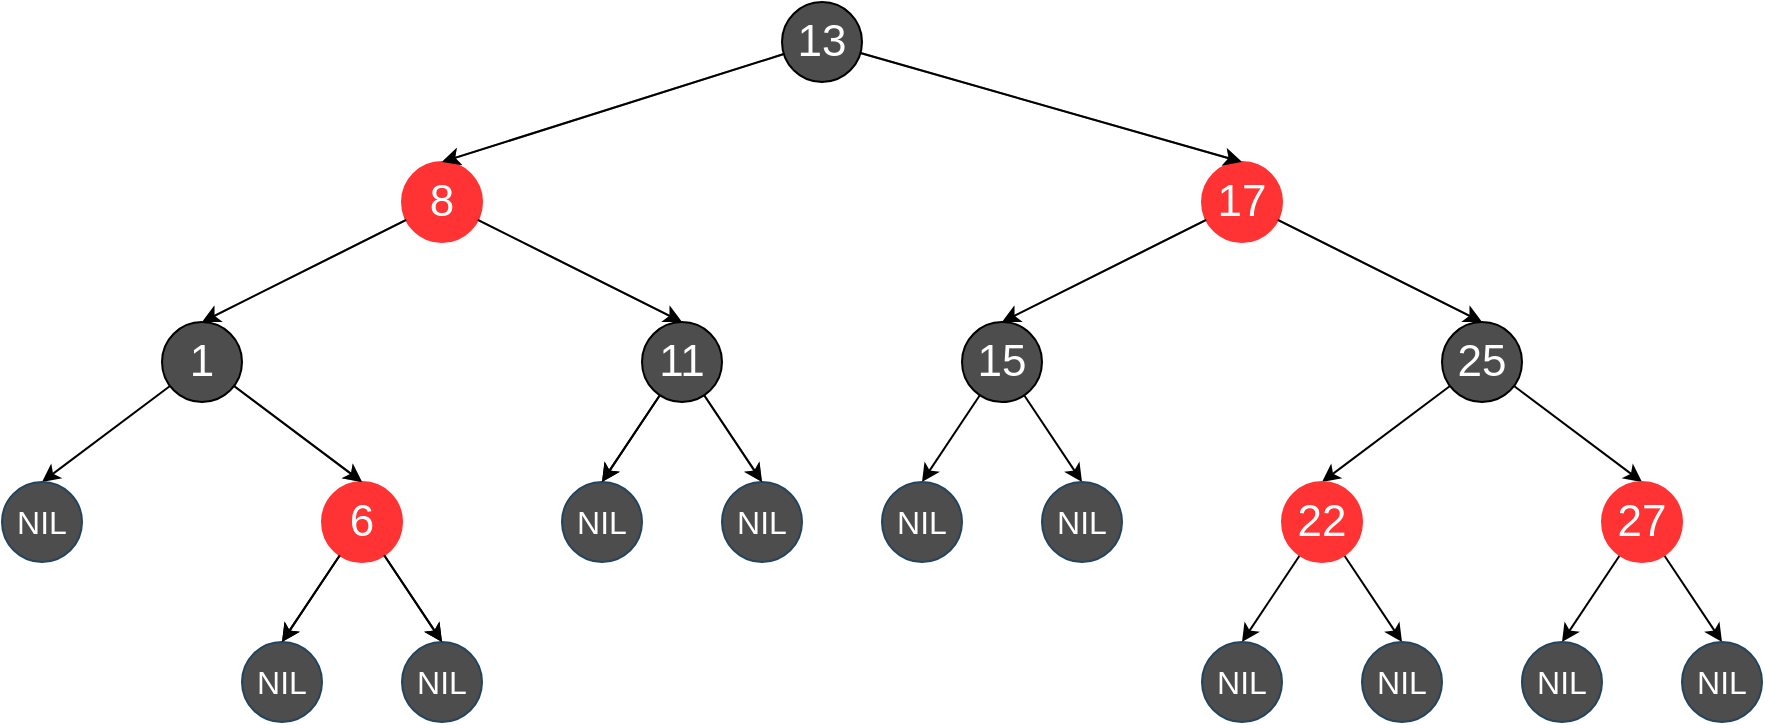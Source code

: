 <mxfile>
    <diagram id="Mq5Ix5mnKa74rC8BwifD" name="第 1 页">
        <mxGraphModel dx="1655" dy="518" grid="1" gridSize="10" guides="1" tooltips="1" connect="1" arrows="1" fold="1" page="1" pageScale="1" pageWidth="827" pageHeight="1169" math="0" shadow="0">
            <root>
                <mxCell id="0"/>
                <mxCell id="1" parent="0"/>
                <mxCell id="2" style="edgeStyle=none;html=1;entryX=0.5;entryY=0;entryDx=0;entryDy=0;fontSize=22;fillColor=#f5f5f5;strokeColor=#666666;" parent="1" source="4" target="9" edge="1">
                    <mxGeometry relative="1" as="geometry"/>
                </mxCell>
                <mxCell id="3" style="edgeStyle=none;html=1;fontSize=22;fillColor=#f5f5f5;strokeColor=#666666;entryX=0.5;entryY=0;entryDx=0;entryDy=0;" parent="1" source="4" target="12" edge="1">
                    <mxGeometry relative="1" as="geometry">
                        <mxPoint x="450" y="200" as="targetPoint"/>
                    </mxGeometry>
                </mxCell>
                <mxCell id="4" value="13" style="ellipse;whiteSpace=wrap;html=1;aspect=fixed;fontSize=22;fillColor=#4D4D4D;fontColor=#FFFFFF;" parent="1" vertex="1">
                    <mxGeometry x="350" y="120" width="40" height="40" as="geometry"/>
                </mxCell>
                <mxCell id="5" style="edgeStyle=none;html=1;entryX=0.5;entryY=0;entryDx=0;entryDy=0;fillColor=#f5f5f5;strokeColor=#666666;" parent="1" source="6" target="16" edge="1">
                    <mxGeometry relative="1" as="geometry"/>
                </mxCell>
                <mxCell id="35" style="edgeStyle=none;html=1;entryX=0.5;entryY=0;entryDx=0;entryDy=0;fontSize=16;fontColor=#000000;strokeColor=#000000;" parent="1" source="6" target="27" edge="1">
                    <mxGeometry relative="1" as="geometry"/>
                </mxCell>
                <mxCell id="6" value="1" style="ellipse;whiteSpace=wrap;html=1;aspect=fixed;fontSize=22;fillColor=#4D4D4D;fontColor=#FFFFFF;" parent="1" vertex="1">
                    <mxGeometry x="40" y="280" width="40" height="40" as="geometry"/>
                </mxCell>
                <mxCell id="7" style="edgeStyle=none;html=1;entryX=0.5;entryY=0;entryDx=0;entryDy=0;fontSize=22;fillColor=#f5f5f5;strokeColor=#666666;" parent="1" source="9" target="6" edge="1">
                    <mxGeometry relative="1" as="geometry"/>
                </mxCell>
                <mxCell id="8" style="edgeStyle=none;html=1;entryX=0.5;entryY=0;entryDx=0;entryDy=0;fillColor=#f5f5f5;strokeColor=#666666;" parent="1" source="9" target="18" edge="1">
                    <mxGeometry relative="1" as="geometry"/>
                </mxCell>
                <mxCell id="9" value="8" style="ellipse;whiteSpace=wrap;html=1;aspect=fixed;fontSize=22;fillColor=#FF3333;strokeColor=#FF3333;fontColor=#FFFFFF;" parent="1" vertex="1">
                    <mxGeometry x="160" y="200" width="40" height="40" as="geometry"/>
                </mxCell>
                <mxCell id="10" style="edgeStyle=none;html=1;entryX=0.5;entryY=0;entryDx=0;entryDy=0;fontSize=22;fillColor=#f5f5f5;strokeColor=#666666;" parent="1" source="12" target="14" edge="1">
                    <mxGeometry relative="1" as="geometry"/>
                </mxCell>
                <mxCell id="11" style="edgeStyle=none;html=1;entryX=0.5;entryY=0;entryDx=0;entryDy=0;fillColor=#f5f5f5;strokeColor=#666666;" parent="1" source="12" target="15" edge="1">
                    <mxGeometry relative="1" as="geometry"/>
                </mxCell>
                <mxCell id="12" value="17" style="ellipse;whiteSpace=wrap;html=1;aspect=fixed;fontSize=22;fillColor=#FF3333;strokeColor=#FF3333;fontColor=#FFFFFF;" parent="1" vertex="1">
                    <mxGeometry x="560" y="200" width="40" height="40" as="geometry"/>
                </mxCell>
                <mxCell id="13" style="edgeStyle=none;html=1;entryX=0.5;entryY=0;entryDx=0;entryDy=0;fillColor=#f5f5f5;strokeColor=#000000;fontColor=#000000;" parent="1" source="14" target="20" edge="1">
                    <mxGeometry relative="1" as="geometry"/>
                </mxCell>
                <mxCell id="22" style="edgeStyle=none;html=1;entryX=0.5;entryY=0;entryDx=0;entryDy=0;fillColor=#f5f5f5;strokeColor=#000000;fontColor=#000000;" parent="1" source="14" target="21" edge="1">
                    <mxGeometry relative="1" as="geometry"/>
                </mxCell>
                <mxCell id="14" value="25" style="ellipse;whiteSpace=wrap;html=1;aspect=fixed;fontSize=22;fillColor=#4D4D4D;fontColor=#FFFFFF;" parent="1" vertex="1">
                    <mxGeometry x="680" y="280" width="40" height="40" as="geometry"/>
                </mxCell>
                <mxCell id="39" style="edgeStyle=none;html=1;entryX=0.5;entryY=0;entryDx=0;entryDy=0;fontSize=16;fontColor=#FFFFFF;" parent="1" source="15" target="29" edge="1">
                    <mxGeometry relative="1" as="geometry"/>
                </mxCell>
                <mxCell id="40" style="edgeStyle=none;html=1;entryX=0.5;entryY=0;entryDx=0;entryDy=0;fontSize=16;fontColor=#FFFFFF;" parent="1" source="15" target="30" edge="1">
                    <mxGeometry relative="1" as="geometry"/>
                </mxCell>
                <mxCell id="15" value="15" style="ellipse;whiteSpace=wrap;html=1;aspect=fixed;fontSize=22;fillColor=#4D4D4D;fontColor=#FFFFFF;" parent="1" vertex="1">
                    <mxGeometry x="440" y="280" width="40" height="40" as="geometry"/>
                </mxCell>
                <mxCell id="36" style="edgeStyle=none;html=1;entryX=0.5;entryY=0;entryDx=0;entryDy=0;fontSize=16;fontColor=#FFFFFF;" parent="1" source="16" target="28" edge="1">
                    <mxGeometry relative="1" as="geometry"/>
                </mxCell>
                <mxCell id="37" style="edgeStyle=none;html=1;entryX=0.5;entryY=0;entryDx=0;entryDy=0;fontSize=16;fontColor=#FFFFFF;" parent="1" source="16" target="26" edge="1">
                    <mxGeometry relative="1" as="geometry"/>
                </mxCell>
                <mxCell id="16" value="6" style="ellipse;whiteSpace=wrap;html=1;aspect=fixed;fontSize=22;fillColor=#FF3333;strokeColor=#FF3333;fontColor=#FFFFFF;" parent="1" vertex="1">
                    <mxGeometry x="120" y="360" width="40" height="40" as="geometry"/>
                </mxCell>
                <mxCell id="17" style="edgeStyle=none;html=1;entryX=0.5;entryY=0;entryDx=0;entryDy=0;fillColor=#f5f5f5;strokeColor=#666666;" parent="1" source="18" target="19" edge="1">
                    <mxGeometry relative="1" as="geometry"/>
                </mxCell>
                <mxCell id="38" style="edgeStyle=none;html=1;entryX=0.5;entryY=0;entryDx=0;entryDy=0;fontSize=16;fontColor=#FFFFFF;" parent="1" source="18" target="25" edge="1">
                    <mxGeometry relative="1" as="geometry"/>
                </mxCell>
                <mxCell id="18" value="11" style="ellipse;whiteSpace=wrap;html=1;aspect=fixed;fontSize=22;fillColor=#4D4D4D;fontColor=#FFFFFF;" parent="1" vertex="1">
                    <mxGeometry x="280" y="280" width="40" height="40" as="geometry"/>
                </mxCell>
                <mxCell id="19" value="NIL" style="ellipse;whiteSpace=wrap;html=1;aspect=fixed;fontSize=16;fillColor=#4D4D4D;strokeColor=#23445d;fontColor=#FFFFFF;" parent="1" vertex="1">
                    <mxGeometry x="320" y="360" width="40" height="40" as="geometry"/>
                </mxCell>
                <mxCell id="41" style="edgeStyle=none;html=1;entryX=0.5;entryY=0;entryDx=0;entryDy=0;fontSize=16;fontColor=#FFFFFF;" parent="1" source="20" target="33" edge="1">
                    <mxGeometry relative="1" as="geometry"/>
                </mxCell>
                <mxCell id="42" style="edgeStyle=none;html=1;entryX=0.5;entryY=0;entryDx=0;entryDy=0;fontSize=16;fontColor=#FFFFFF;" parent="1" source="20" target="34" edge="1">
                    <mxGeometry relative="1" as="geometry"/>
                </mxCell>
                <mxCell id="20" value="22" style="ellipse;whiteSpace=wrap;html=1;aspect=fixed;fontSize=22;fillColor=#FF3333;strokeColor=#FF3333;fontColor=#FFFFFF;" parent="1" vertex="1">
                    <mxGeometry x="600" y="360" width="40" height="40" as="geometry"/>
                </mxCell>
                <mxCell id="43" style="edgeStyle=none;html=1;entryX=0.5;entryY=0;entryDx=0;entryDy=0;fontSize=16;fontColor=#FFFFFF;" parent="1" source="21" target="31" edge="1">
                    <mxGeometry relative="1" as="geometry"/>
                </mxCell>
                <mxCell id="44" style="edgeStyle=none;html=1;entryX=0.5;entryY=0;entryDx=0;entryDy=0;fontSize=16;fontColor=#FFFFFF;" parent="1" source="21" target="32" edge="1">
                    <mxGeometry relative="1" as="geometry"/>
                </mxCell>
                <mxCell id="21" value="27" style="ellipse;whiteSpace=wrap;html=1;aspect=fixed;fontSize=22;fillColor=#FF3333;strokeColor=#FF3333;fontColor=#FFFFFF;" parent="1" vertex="1">
                    <mxGeometry x="760" y="360" width="40" height="40" as="geometry"/>
                </mxCell>
                <mxCell id="25" value="NIL" style="ellipse;whiteSpace=wrap;html=1;aspect=fixed;fontSize=16;fillColor=#4D4D4D;strokeColor=#23445d;fontColor=#FFFFFF;" parent="1" vertex="1">
                    <mxGeometry x="240" y="360" width="40" height="40" as="geometry"/>
                </mxCell>
                <mxCell id="26" value="NIL" style="ellipse;whiteSpace=wrap;html=1;aspect=fixed;fontSize=16;fillColor=#4D4D4D;strokeColor=#23445d;fontColor=#FFFFFF;" parent="1" vertex="1">
                    <mxGeometry x="160" y="440" width="40" height="40" as="geometry"/>
                </mxCell>
                <mxCell id="27" value="NIL" style="ellipse;whiteSpace=wrap;html=1;aspect=fixed;fontSize=16;fillColor=#4D4D4D;strokeColor=#23445d;fontColor=#FFFFFF;" parent="1" vertex="1">
                    <mxGeometry x="-40" y="360" width="40" height="40" as="geometry"/>
                </mxCell>
                <mxCell id="28" value="NIL" style="ellipse;whiteSpace=wrap;html=1;aspect=fixed;fontSize=16;fillColor=#4D4D4D;strokeColor=#23445d;fontColor=#FFFFFF;" parent="1" vertex="1">
                    <mxGeometry x="80" y="440" width="40" height="40" as="geometry"/>
                </mxCell>
                <mxCell id="29" value="NIL" style="ellipse;whiteSpace=wrap;html=1;aspect=fixed;fontSize=16;fillColor=#4D4D4D;strokeColor=#23445d;fontColor=#FFFFFF;" parent="1" vertex="1">
                    <mxGeometry x="400" y="360" width="40" height="40" as="geometry"/>
                </mxCell>
                <mxCell id="30" value="NIL" style="ellipse;whiteSpace=wrap;html=1;aspect=fixed;fontSize=16;fillColor=#4D4D4D;strokeColor=#23445d;fontColor=#FFFFFF;" parent="1" vertex="1">
                    <mxGeometry x="480" y="360" width="40" height="40" as="geometry"/>
                </mxCell>
                <mxCell id="31" value="NIL" style="ellipse;whiteSpace=wrap;html=1;aspect=fixed;fontSize=16;fillColor=#4D4D4D;strokeColor=#23445d;fontColor=#FFFFFF;" parent="1" vertex="1">
                    <mxGeometry x="720" y="440" width="40" height="40" as="geometry"/>
                </mxCell>
                <mxCell id="32" value="NIL" style="ellipse;whiteSpace=wrap;html=1;aspect=fixed;fontSize=16;fillColor=#4D4D4D;strokeColor=#23445d;fontColor=#FFFFFF;" parent="1" vertex="1">
                    <mxGeometry x="800" y="440" width="40" height="40" as="geometry"/>
                </mxCell>
                <mxCell id="33" value="NIL" style="ellipse;whiteSpace=wrap;html=1;aspect=fixed;fontSize=16;fillColor=#4D4D4D;strokeColor=#23445d;fontColor=#FFFFFF;" parent="1" vertex="1">
                    <mxGeometry x="560" y="440" width="40" height="40" as="geometry"/>
                </mxCell>
                <mxCell id="34" value="NIL" style="ellipse;whiteSpace=wrap;html=1;aspect=fixed;fontSize=16;fillColor=#4D4D4D;strokeColor=#23445d;fontColor=#FFFFFF;" parent="1" vertex="1">
                    <mxGeometry x="640" y="440" width="40" height="40" as="geometry"/>
                </mxCell>
                <mxCell id="45" style="edgeStyle=none;html=1;entryX=0.5;entryY=0;entryDx=0;entryDy=0;fontSize=22;fillColor=#f5f5f5;strokeColor=#000000;fontColor=#000000;" edge="1" parent="1">
                    <mxGeometry relative="1" as="geometry">
                        <mxPoint x="350.928" y="146.023" as="sourcePoint"/>
                        <mxPoint x="180" y="200" as="targetPoint"/>
                    </mxGeometry>
                </mxCell>
                <mxCell id="46" style="edgeStyle=none;html=1;fontSize=22;fillColor=#f5f5f5;strokeColor=#000000;entryX=0.5;entryY=0;entryDx=0;entryDy=0;fontColor=#000000;" edge="1" parent="1">
                    <mxGeometry relative="1" as="geometry">
                        <mxPoint x="580" y="200" as="targetPoint"/>
                        <mxPoint x="389.23" y="145.494" as="sourcePoint"/>
                    </mxGeometry>
                </mxCell>
                <mxCell id="47" style="edgeStyle=none;html=1;entryX=0.5;entryY=0;entryDx=0;entryDy=0;fontSize=22;fillColor=#f5f5f5;strokeColor=#000000;fontColor=#000000;" edge="1" parent="1">
                    <mxGeometry relative="1" as="geometry">
                        <mxPoint x="597.889" y="228.944" as="sourcePoint"/>
                        <mxPoint x="700" y="280" as="targetPoint"/>
                    </mxGeometry>
                </mxCell>
                <mxCell id="48" style="edgeStyle=none;html=1;entryX=0.5;entryY=0;entryDx=0;entryDy=0;fillColor=#f5f5f5;strokeColor=#000000;fontColor=#000000;" edge="1" parent="1">
                    <mxGeometry relative="1" as="geometry">
                        <mxPoint x="562.111" y="228.944" as="sourcePoint"/>
                        <mxPoint x="460" y="280" as="targetPoint"/>
                    </mxGeometry>
                </mxCell>
                <mxCell id="49" style="edgeStyle=none;html=1;entryX=0.5;entryY=0;entryDx=0;entryDy=0;fontSize=22;fillColor=#f5f5f5;strokeColor=#000000;fontColor=#000000;" edge="1" parent="1">
                    <mxGeometry relative="1" as="geometry">
                        <mxPoint x="162.111" y="228.944" as="sourcePoint"/>
                        <mxPoint x="60" y="280" as="targetPoint"/>
                    </mxGeometry>
                </mxCell>
                <mxCell id="50" style="edgeStyle=none;html=1;entryX=0.5;entryY=0;entryDx=0;entryDy=0;fillColor=#f5f5f5;strokeColor=#000000;fontColor=#000000;" edge="1" parent="1">
                    <mxGeometry relative="1" as="geometry">
                        <mxPoint x="197.889" y="228.944" as="sourcePoint"/>
                        <mxPoint x="300" y="280" as="targetPoint"/>
                    </mxGeometry>
                </mxCell>
                <mxCell id="51" style="edgeStyle=none;html=1;entryX=0.5;entryY=0;entryDx=0;entryDy=0;fontSize=16;fontColor=#000000;strokeColor=#000000;" edge="1" parent="1">
                    <mxGeometry relative="1" as="geometry">
                        <mxPoint x="288.906" y="316.641" as="sourcePoint"/>
                        <mxPoint x="260" y="360" as="targetPoint"/>
                    </mxGeometry>
                </mxCell>
                <mxCell id="52" style="edgeStyle=none;html=1;entryX=0.5;entryY=0;entryDx=0;entryDy=0;fillColor=#f5f5f5;strokeColor=#000000;fontColor=#000000;" edge="1" parent="1">
                    <mxGeometry relative="1" as="geometry">
                        <mxPoint x="311.094" y="316.641" as="sourcePoint"/>
                        <mxPoint x="340" y="360" as="targetPoint"/>
                    </mxGeometry>
                </mxCell>
                <mxCell id="53" style="edgeStyle=none;html=1;entryX=0.5;entryY=0;entryDx=0;entryDy=0;fontSize=16;fontColor=#000000;strokeColor=#000000;" edge="1" parent="1">
                    <mxGeometry relative="1" as="geometry">
                        <mxPoint x="128.906" y="396.641" as="sourcePoint"/>
                        <mxPoint x="100" y="440" as="targetPoint"/>
                    </mxGeometry>
                </mxCell>
                <mxCell id="54" style="edgeStyle=none;html=1;entryX=0.5;entryY=0;entryDx=0;entryDy=0;fontSize=16;fontColor=#000000;strokeColor=#000000;" edge="1" parent="1">
                    <mxGeometry relative="1" as="geometry">
                        <mxPoint x="151.094" y="396.641" as="sourcePoint"/>
                        <mxPoint x="180" y="440" as="targetPoint"/>
                    </mxGeometry>
                </mxCell>
                <mxCell id="55" style="edgeStyle=none;html=1;entryX=0.5;entryY=0;entryDx=0;entryDy=0;fillColor=#f5f5f5;strokeColor=#000000;fontColor=#000000;" edge="1" parent="1">
                    <mxGeometry relative="1" as="geometry">
                        <mxPoint x="76" y="312" as="sourcePoint"/>
                        <mxPoint x="140" y="360" as="targetPoint"/>
                    </mxGeometry>
                </mxCell>
            </root>
        </mxGraphModel>
    </diagram>
</mxfile>
